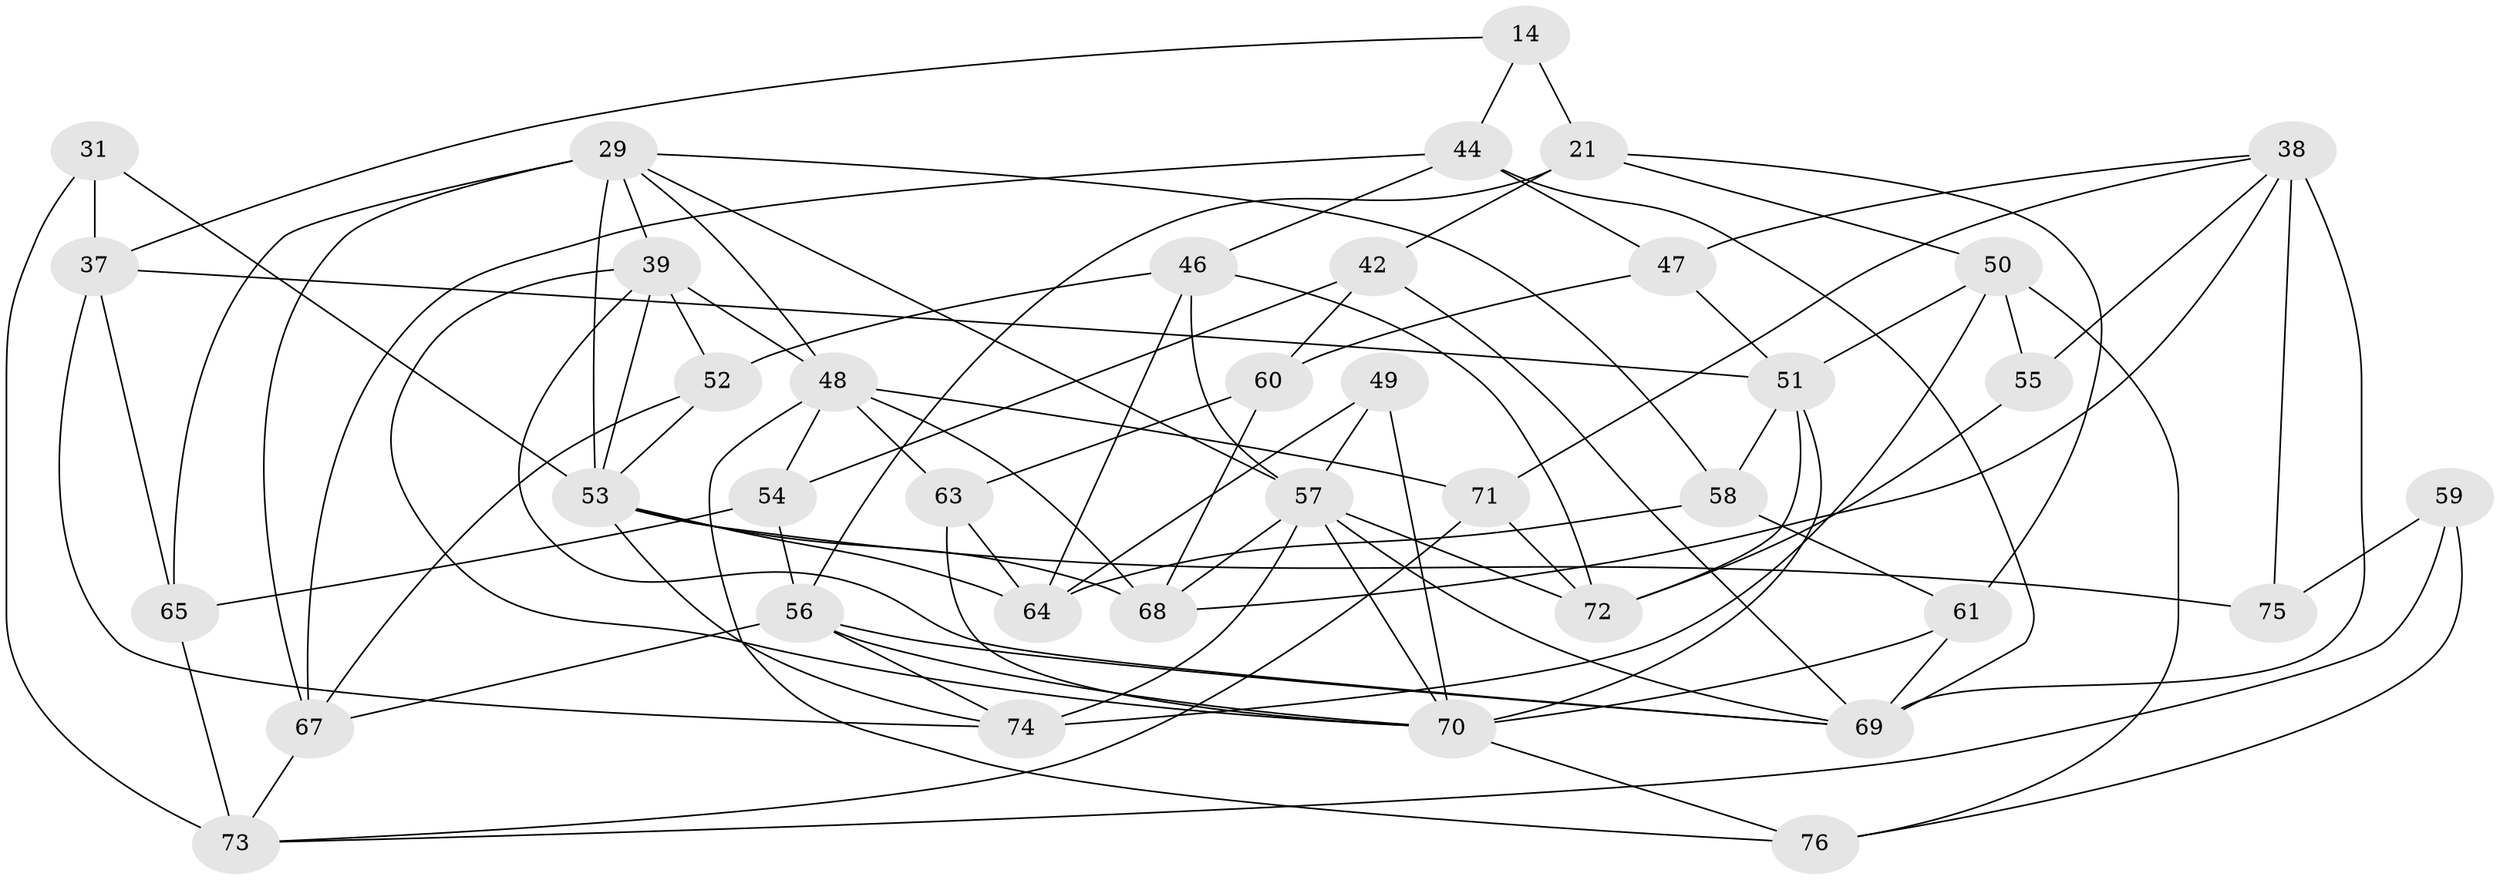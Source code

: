 // original degree distribution, {4: 1.0}
// Generated by graph-tools (version 1.1) at 2025/58/03/09/25 04:58:20]
// undirected, 38 vertices, 93 edges
graph export_dot {
graph [start="1"]
  node [color=gray90,style=filled];
  14;
  21 [super="+1"];
  29 [super="+16"];
  31 [super="+19"];
  37 [super="+26"];
  38 [super="+30"];
  39 [super="+33"];
  42;
  44 [super="+28"];
  46 [super="+13"];
  47;
  48 [super="+6+11"];
  49;
  50 [super="+40"];
  51 [super="+9+15"];
  52;
  53 [super="+32"];
  54;
  55;
  56 [super="+27"];
  57 [super="+24+23"];
  58;
  59;
  60;
  61;
  63;
  64 [super="+5+41"];
  65;
  67 [super="+34"];
  68 [super="+45"];
  69 [super="+8"];
  70 [super="+66"];
  71;
  72 [super="+62"];
  73 [super="+20"];
  74 [super="+12"];
  75 [super="+43"];
  76;
  14 -- 21 [weight=2];
  14 -- 44;
  14 -- 37;
  21 -- 42;
  21 -- 50;
  21 -- 61;
  21 -- 56;
  29 -- 58;
  29 -- 48;
  29 -- 53 [weight=2];
  29 -- 65;
  29 -- 67 [weight=2];
  29 -- 57;
  29 -- 39 [weight=2];
  31 -- 73 [weight=2];
  31 -- 37 [weight=2];
  31 -- 53 [weight=2];
  37 -- 65;
  37 -- 51;
  37 -- 74;
  38 -- 71;
  38 -- 75 [weight=3];
  38 -- 68;
  38 -- 69;
  38 -- 55;
  38 -- 47;
  39 -- 69;
  39 -- 53;
  39 -- 70 [weight=2];
  39 -- 48;
  39 -- 52;
  42 -- 60;
  42 -- 54;
  42 -- 69;
  44 -- 46;
  44 -- 67;
  44 -- 69 [weight=2];
  44 -- 47;
  46 -- 64 [weight=2];
  46 -- 52;
  46 -- 72;
  46 -- 57;
  47 -- 60;
  47 -- 51;
  48 -- 68 [weight=2];
  48 -- 63;
  48 -- 71;
  48 -- 76;
  48 -- 54;
  49 -- 70;
  49 -- 64;
  49 -- 57 [weight=2];
  50 -- 76;
  50 -- 55 [weight=2];
  50 -- 51;
  50 -- 74;
  51 -- 72 [weight=2];
  51 -- 58;
  51 -- 70 [weight=2];
  52 -- 67;
  52 -- 53;
  53 -- 64 [weight=3];
  53 -- 68;
  53 -- 75;
  53 -- 74;
  54 -- 56;
  54 -- 65;
  55 -- 72;
  56 -- 74;
  56 -- 67;
  56 -- 69;
  56 -- 70;
  57 -- 68;
  57 -- 69;
  57 -- 74 [weight=2];
  57 -- 72;
  57 -- 70;
  58 -- 61;
  58 -- 64;
  59 -- 76;
  59 -- 75 [weight=2];
  59 -- 73;
  60 -- 63;
  60 -- 68;
  61 -- 69;
  61 -- 70;
  63 -- 64;
  63 -- 70;
  65 -- 73;
  67 -- 73;
  70 -- 76;
  71 -- 72;
  71 -- 73;
}
